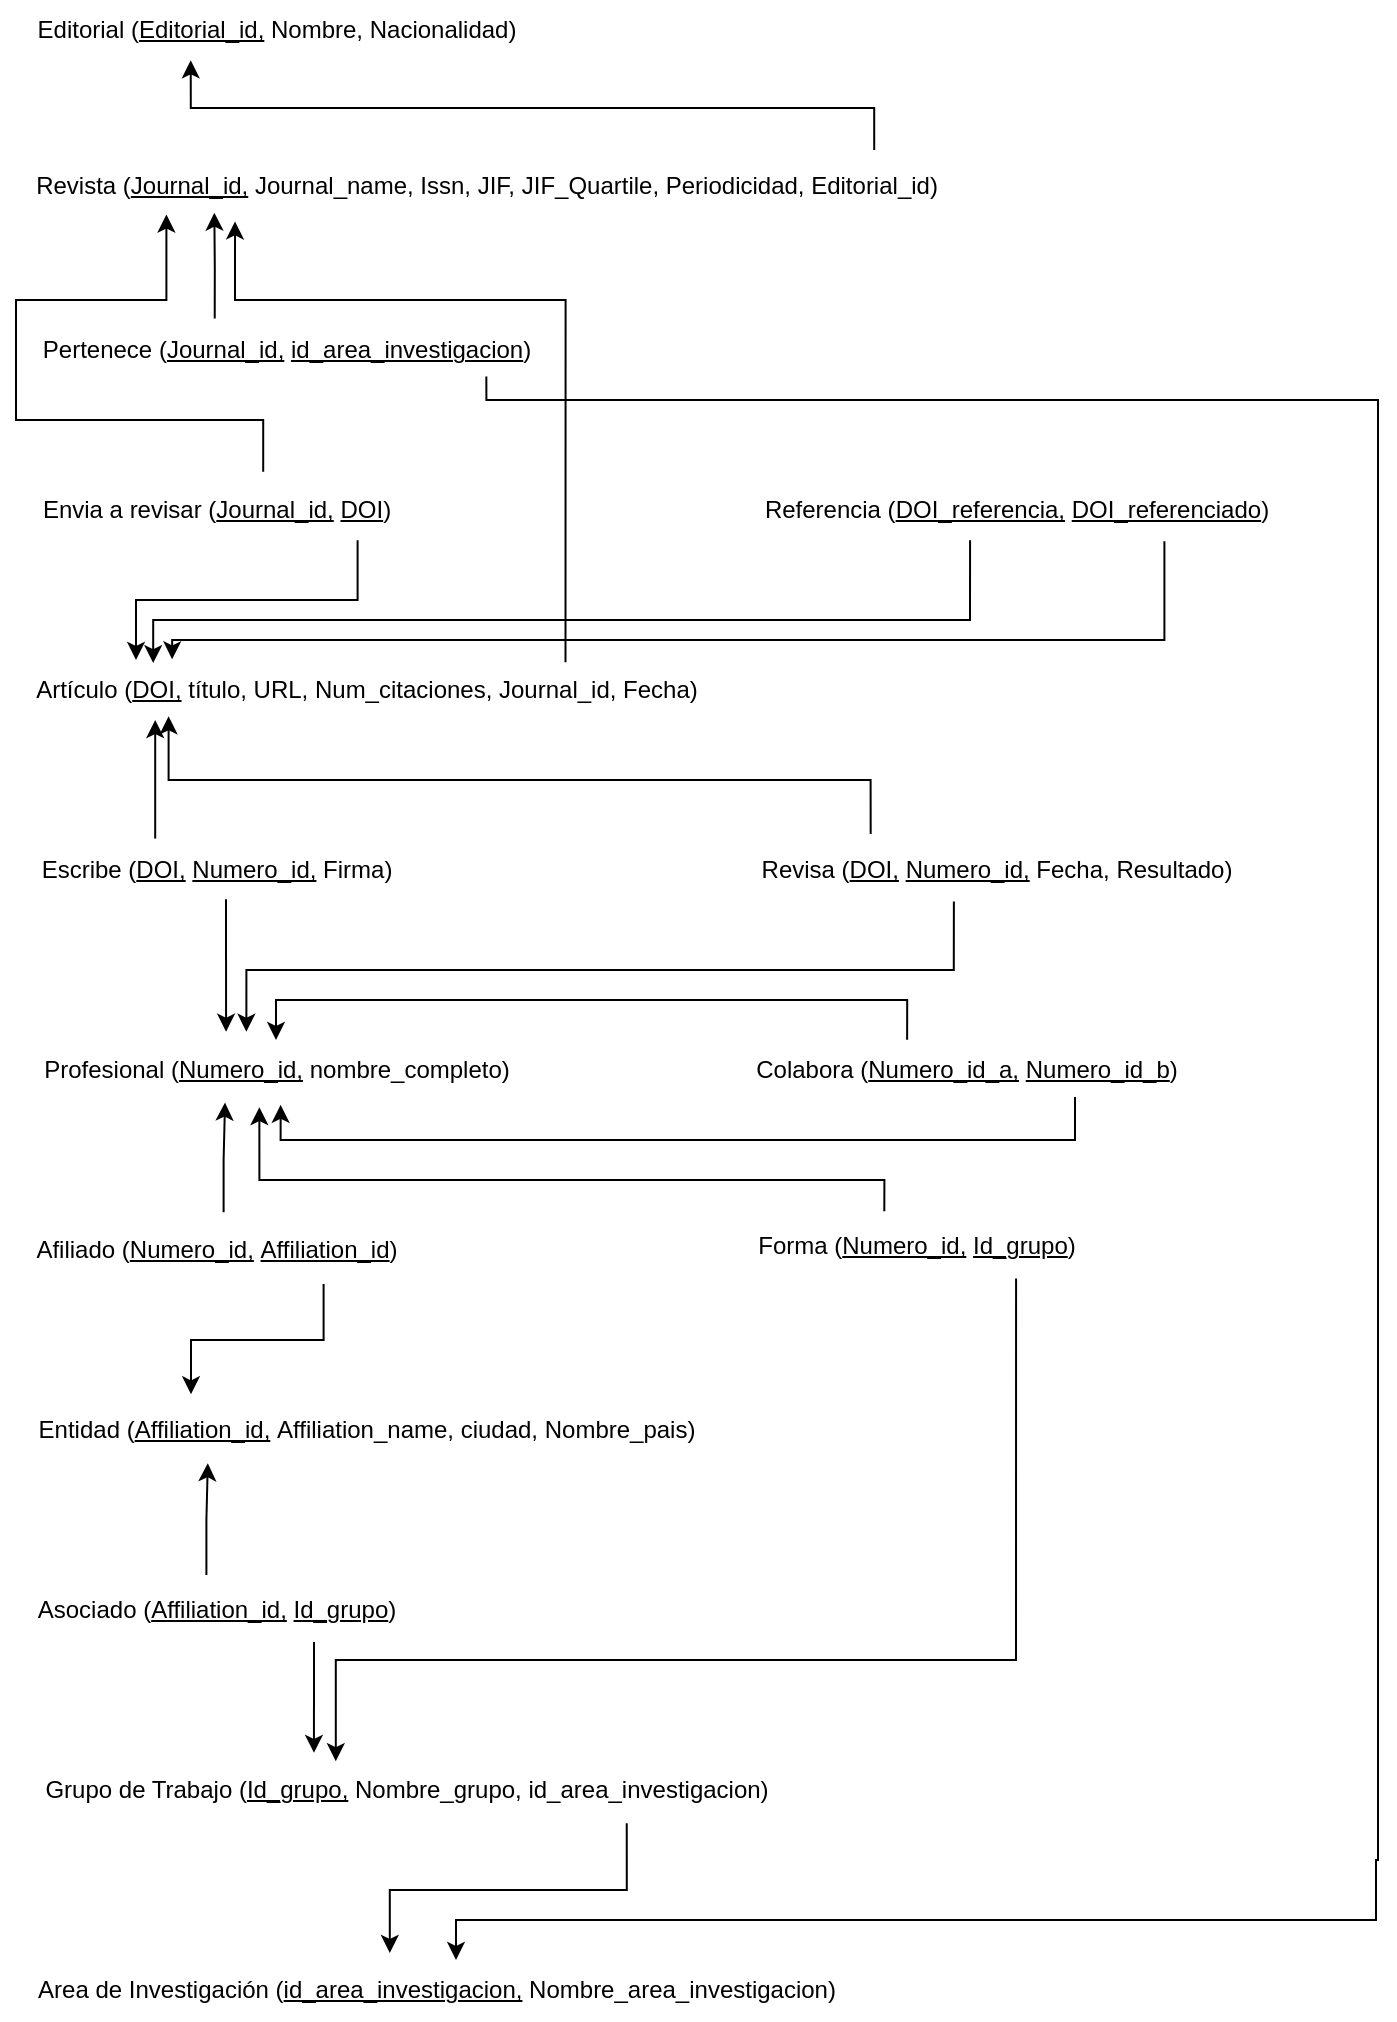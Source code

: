 <mxfile version="22.1.8" type="device">
  <diagram name="Página-1" id="iteDrpJPPBAWzRYBnpE8">
    <mxGraphModel dx="2049" dy="1071" grid="1" gridSize="10" guides="1" tooltips="1" connect="1" arrows="1" fold="1" page="1" pageScale="1" pageWidth="827" pageHeight="1169" math="0" shadow="0">
      <root>
        <mxCell id="0" />
        <mxCell id="1" parent="0" />
        <mxCell id="VO9WZwjdtjUolrhG5DEn-1" value="Editorial (&lt;u&gt;Editorial_id,&lt;/u&gt;&amp;nbsp;Nombre, Nacionalidad)" style="text;html=1;align=center;verticalAlign=middle;resizable=0;points=[];autosize=1;strokeColor=none;fillColor=none;" vertex="1" parent="1">
          <mxGeometry x="80" y="50" width="260" height="30" as="geometry" />
        </mxCell>
        <mxCell id="VO9WZwjdtjUolrhG5DEn-2" value="Revista (&lt;u&gt;Journal_id,&lt;/u&gt;&amp;nbsp;Journal_name, Issn, JIF, JIF_Quartile, Periodicidad, Editorial_id)" style="text;html=1;align=center;verticalAlign=middle;resizable=0;points=[];autosize=1;strokeColor=none;fillColor=none;" vertex="1" parent="1">
          <mxGeometry x="80" y="128" width="470" height="30" as="geometry" />
        </mxCell>
        <mxCell id="VO9WZwjdtjUolrhG5DEn-3" value="Pertenece (&lt;u&gt;Journal_id,&lt;/u&gt;&amp;nbsp;&lt;u&gt;id_area_investigacion&lt;/u&gt;)" style="text;html=1;align=center;verticalAlign=middle;resizable=0;points=[];autosize=1;strokeColor=none;fillColor=none;" vertex="1" parent="1">
          <mxGeometry x="80" y="210" width="270" height="30" as="geometry" />
        </mxCell>
        <mxCell id="VO9WZwjdtjUolrhG5DEn-4" value="Envia a revisar (&lt;u&gt;Journal_id,&lt;/u&gt;&amp;nbsp;&lt;u&gt;DOI&lt;/u&gt;)" style="text;html=1;align=center;verticalAlign=middle;resizable=0;points=[];autosize=1;strokeColor=none;fillColor=none;" vertex="1" parent="1">
          <mxGeometry x="80" y="290" width="200" height="30" as="geometry" />
        </mxCell>
        <mxCell id="VO9WZwjdtjUolrhG5DEn-5" value="Referencia (&lt;u&gt;DOI_referencia,&lt;/u&gt;&amp;nbsp;&lt;u&gt;DOI_referenciado&lt;/u&gt;)" style="text;html=1;align=center;verticalAlign=middle;resizable=0;points=[];autosize=1;strokeColor=none;fillColor=none;" vertex="1" parent="1">
          <mxGeometry x="440" y="290" width="280" height="30" as="geometry" />
        </mxCell>
        <mxCell id="VO9WZwjdtjUolrhG5DEn-6" value="Artículo (&lt;u&gt;DOI,&lt;/u&gt;&amp;nbsp;título, URL, Num_citaciones, Journal_id, Fecha)" style="text;html=1;align=center;verticalAlign=middle;resizable=0;points=[];autosize=1;strokeColor=none;fillColor=none;" vertex="1" parent="1">
          <mxGeometry x="80" y="380" width="350" height="30" as="geometry" />
        </mxCell>
        <mxCell id="VO9WZwjdtjUolrhG5DEn-7" value="Escribe (&lt;u&gt;DOI,&lt;/u&gt;&amp;nbsp;&lt;u&gt;Numero_id,&lt;/u&gt;&amp;nbsp;Firma)" style="text;html=1;align=center;verticalAlign=middle;resizable=0;points=[];autosize=1;strokeColor=none;fillColor=none;" vertex="1" parent="1">
          <mxGeometry x="80" y="470" width="200" height="30" as="geometry" />
        </mxCell>
        <mxCell id="VO9WZwjdtjUolrhG5DEn-8" value="Revisa (&lt;u&gt;DOI,&lt;/u&gt;&amp;nbsp;&lt;u&gt;Numero_id,&lt;/u&gt;&amp;nbsp;Fecha, Resultado)" style="text;html=1;align=center;verticalAlign=middle;resizable=0;points=[];autosize=1;strokeColor=none;fillColor=none;" vertex="1" parent="1">
          <mxGeometry x="440" y="470" width="260" height="30" as="geometry" />
        </mxCell>
        <mxCell id="VO9WZwjdtjUolrhG5DEn-9" value="Profesional (&lt;u&gt;Numero_id,&lt;/u&gt;&amp;nbsp;nombre_completo)" style="text;html=1;align=center;verticalAlign=middle;resizable=0;points=[];autosize=1;strokeColor=none;fillColor=none;" vertex="1" parent="1">
          <mxGeometry x="80" y="570" width="260" height="30" as="geometry" />
        </mxCell>
        <mxCell id="VO9WZwjdtjUolrhG5DEn-10" value="Colabora (&lt;u&gt;Numero_id_a,&lt;/u&gt;&amp;nbsp;&lt;u&gt;Numero_id_b&lt;/u&gt;)" style="text;html=1;align=center;verticalAlign=middle;resizable=0;points=[];autosize=1;strokeColor=none;fillColor=none;" vertex="1" parent="1">
          <mxGeometry x="440" y="570" width="230" height="30" as="geometry" />
        </mxCell>
        <mxCell id="VO9WZwjdtjUolrhG5DEn-11" value="Afiliado (&lt;u&gt;Numero_id,&lt;/u&gt;&amp;nbsp;&lt;u&gt;Affiliation_id&lt;/u&gt;)" style="text;html=1;align=center;verticalAlign=middle;resizable=0;points=[];autosize=1;strokeColor=none;fillColor=none;" vertex="1" parent="1">
          <mxGeometry x="80" y="660" width="200" height="30" as="geometry" />
        </mxCell>
        <mxCell id="VO9WZwjdtjUolrhG5DEn-12" value="Forma (&lt;u&gt;Numero_id,&lt;/u&gt;&amp;nbsp;&lt;u&gt;Id_grupo&lt;/u&gt;)" style="text;html=1;align=center;verticalAlign=middle;resizable=0;points=[];autosize=1;strokeColor=none;fillColor=none;" vertex="1" parent="1">
          <mxGeometry x="440" y="658" width="180" height="30" as="geometry" />
        </mxCell>
        <mxCell id="VO9WZwjdtjUolrhG5DEn-13" value="Entidad (&lt;u&gt;Affiliation_id,&lt;/u&gt;&amp;nbsp;Affiliation_name, ciudad, Nombre_pais)" style="text;html=1;align=center;verticalAlign=middle;resizable=0;points=[];autosize=1;strokeColor=none;fillColor=none;" vertex="1" parent="1">
          <mxGeometry x="80" y="750" width="350" height="30" as="geometry" />
        </mxCell>
        <mxCell id="VO9WZwjdtjUolrhG5DEn-14" value="Asociado (&lt;u&gt;Affiliation_id,&lt;/u&gt;&amp;nbsp;&lt;u&gt;Id_grupo&lt;/u&gt;)" style="text;html=1;align=center;verticalAlign=middle;resizable=0;points=[];autosize=1;strokeColor=none;fillColor=none;" vertex="1" parent="1">
          <mxGeometry x="80" y="840" width="200" height="30" as="geometry" />
        </mxCell>
        <mxCell id="VO9WZwjdtjUolrhG5DEn-15" value="Grupo de Trabajo (&lt;u&gt;Id_grupo,&lt;/u&gt;&amp;nbsp;Nombre_grupo, id_area_investigacion)" style="text;html=1;align=center;verticalAlign=middle;resizable=0;points=[];autosize=1;strokeColor=none;fillColor=none;" vertex="1" parent="1">
          <mxGeometry x="80" y="930" width="390" height="30" as="geometry" />
        </mxCell>
        <mxCell id="VO9WZwjdtjUolrhG5DEn-16" value="Area de Investigación (&lt;u&gt;id_area_investigacion,&lt;/u&gt;&amp;nbsp;Nombre_area_investigacion)" style="text;html=1;align=center;verticalAlign=middle;resizable=0;points=[];autosize=1;strokeColor=none;fillColor=none;" vertex="1" parent="1">
          <mxGeometry x="80" y="1030" width="420" height="30" as="geometry" />
        </mxCell>
        <mxCell id="VO9WZwjdtjUolrhG5DEn-17" value="" style="endArrow=classic;html=1;rounded=0;edgeStyle=orthogonalEdgeStyle;exitX=0.913;exitY=-0.1;exitDx=0;exitDy=0;exitPerimeter=0;entryX=0.336;entryY=1.005;entryDx=0;entryDy=0;entryPerimeter=0;" edge="1" parent="1" source="VO9WZwjdtjUolrhG5DEn-2" target="VO9WZwjdtjUolrhG5DEn-1">
          <mxGeometry width="50" height="50" relative="1" as="geometry">
            <mxPoint x="230" y="200" as="sourcePoint" />
            <mxPoint x="280" y="150" as="targetPoint" />
          </mxGeometry>
        </mxCell>
        <mxCell id="VO9WZwjdtjUolrhG5DEn-18" value="" style="endArrow=classic;html=1;rounded=0;edgeStyle=orthogonalEdgeStyle;exitX=0.368;exitY=-0.027;exitDx=0;exitDy=0;exitPerimeter=0;entryX=0.211;entryY=0.944;entryDx=0;entryDy=0;entryPerimeter=0;" edge="1" parent="1" source="VO9WZwjdtjUolrhG5DEn-3" target="VO9WZwjdtjUolrhG5DEn-2">
          <mxGeometry width="50" height="50" relative="1" as="geometry">
            <mxPoint x="260" y="190" as="sourcePoint" />
            <mxPoint x="310" y="140" as="targetPoint" />
          </mxGeometry>
        </mxCell>
        <mxCell id="VO9WZwjdtjUolrhG5DEn-19" value="" style="endArrow=classic;html=1;rounded=0;edgeStyle=orthogonalEdgeStyle;exitX=0.618;exitY=-0.138;exitDx=0;exitDy=0;exitPerimeter=0;entryX=0.16;entryY=0.976;entryDx=0;entryDy=0;entryPerimeter=0;" edge="1" parent="1" source="VO9WZwjdtjUolrhG5DEn-4" target="VO9WZwjdtjUolrhG5DEn-2">
          <mxGeometry width="50" height="50" relative="1" as="geometry">
            <mxPoint x="260" y="240" as="sourcePoint" />
            <mxPoint x="70" y="200" as="targetPoint" />
            <Array as="points">
              <mxPoint x="204" y="260" />
              <mxPoint x="80" y="260" />
              <mxPoint x="80" y="200" />
              <mxPoint x="155" y="200" />
            </Array>
          </mxGeometry>
        </mxCell>
        <mxCell id="VO9WZwjdtjUolrhG5DEn-20" value="" style="endArrow=classic;html=1;rounded=0;edgeStyle=orthogonalEdgeStyle;exitX=0.854;exitY=1.005;exitDx=0;exitDy=0;exitPerimeter=0;" edge="1" parent="1" source="VO9WZwjdtjUolrhG5DEn-4">
          <mxGeometry width="50" height="50" relative="1" as="geometry">
            <mxPoint x="290" y="290" as="sourcePoint" />
            <mxPoint x="140" y="380" as="targetPoint" />
            <Array as="points">
              <mxPoint x="251" y="350" />
              <mxPoint x="140" y="350" />
              <mxPoint x="140" y="378" />
            </Array>
          </mxGeometry>
        </mxCell>
        <mxCell id="VO9WZwjdtjUolrhG5DEn-21" value="" style="endArrow=classic;html=1;rounded=0;edgeStyle=orthogonalEdgeStyle;exitX=0.871;exitY=0.941;exitDx=0;exitDy=0;exitPerimeter=0;" edge="1" parent="1" source="VO9WZwjdtjUolrhG5DEn-3">
          <mxGeometry width="50" height="50" relative="1" as="geometry">
            <mxPoint x="290" y="290" as="sourcePoint" />
            <mxPoint x="300" y="1030" as="targetPoint" />
            <Array as="points">
              <mxPoint x="315" y="250" />
              <mxPoint x="761" y="250" />
              <mxPoint x="761" y="980" />
              <mxPoint x="760" y="980" />
              <mxPoint x="760" y="1010" />
              <mxPoint x="300" y="1010" />
              <mxPoint x="300" y="1028" />
            </Array>
          </mxGeometry>
        </mxCell>
        <mxCell id="VO9WZwjdtjUolrhG5DEn-22" value="" style="endArrow=classic;html=1;rounded=0;edgeStyle=orthogonalEdgeStyle;exitX=0.418;exitY=1.005;exitDx=0;exitDy=0;exitPerimeter=0;entryX=0.196;entryY=0.052;entryDx=0;entryDy=0;entryPerimeter=0;" edge="1" parent="1" source="VO9WZwjdtjUolrhG5DEn-5" target="VO9WZwjdtjUolrhG5DEn-6">
          <mxGeometry width="50" height="50" relative="1" as="geometry">
            <mxPoint x="370" y="380" as="sourcePoint" />
            <mxPoint x="420" y="330" as="targetPoint" />
            <Array as="points">
              <mxPoint x="557" y="360" />
              <mxPoint x="149" y="360" />
            </Array>
          </mxGeometry>
        </mxCell>
        <mxCell id="VO9WZwjdtjUolrhG5DEn-23" value="" style="endArrow=classic;html=1;rounded=0;edgeStyle=orthogonalEdgeStyle;exitX=0.765;exitY=1.021;exitDx=0;exitDy=0;exitPerimeter=0;entryX=0.223;entryY=-0.011;entryDx=0;entryDy=0;entryPerimeter=0;" edge="1" parent="1" source="VO9WZwjdtjUolrhG5DEn-5" target="VO9WZwjdtjUolrhG5DEn-6">
          <mxGeometry width="50" height="50" relative="1" as="geometry">
            <mxPoint x="370" y="380" as="sourcePoint" />
            <mxPoint x="420" y="330" as="targetPoint" />
            <Array as="points">
              <mxPoint x="654" y="370" />
              <mxPoint x="158" y="370" />
            </Array>
          </mxGeometry>
        </mxCell>
        <mxCell id="VO9WZwjdtjUolrhG5DEn-24" value="" style="endArrow=classic;html=1;rounded=0;edgeStyle=orthogonalEdgeStyle;exitX=0.785;exitY=0.037;exitDx=0;exitDy=0;exitPerimeter=0;entryX=0.233;entryY=1.09;entryDx=0;entryDy=0;entryPerimeter=0;" edge="1" parent="1" source="VO9WZwjdtjUolrhG5DEn-6" target="VO9WZwjdtjUolrhG5DEn-2">
          <mxGeometry width="50" height="50" relative="1" as="geometry">
            <mxPoint x="370" y="380" as="sourcePoint" />
            <mxPoint x="420" y="330" as="targetPoint" />
            <Array as="points">
              <mxPoint x="355" y="200" />
              <mxPoint x="190" y="200" />
            </Array>
          </mxGeometry>
        </mxCell>
        <mxCell id="VO9WZwjdtjUolrhG5DEn-25" value="" style="endArrow=classic;html=1;rounded=0;edgeStyle=orthogonalEdgeStyle;exitX=0.348;exitY=-0.024;exitDx=0;exitDy=0;exitPerimeter=0;" edge="1" parent="1" source="VO9WZwjdtjUolrhG5DEn-7" target="VO9WZwjdtjUolrhG5DEn-6">
          <mxGeometry width="50" height="50" relative="1" as="geometry">
            <mxPoint x="380" y="400" as="sourcePoint" />
            <mxPoint x="430" y="350" as="targetPoint" />
            <Array as="points">
              <mxPoint x="150" y="440" />
              <mxPoint x="150" y="440" />
            </Array>
          </mxGeometry>
        </mxCell>
        <mxCell id="VO9WZwjdtjUolrhG5DEn-26" value="" style="endArrow=classic;html=1;rounded=0;edgeStyle=orthogonalEdgeStyle;exitX=0.525;exitY=0.986;exitDx=0;exitDy=0;exitPerimeter=0;entryX=0.404;entryY=-0.138;entryDx=0;entryDy=0;entryPerimeter=0;" edge="1" parent="1" source="VO9WZwjdtjUolrhG5DEn-7" target="VO9WZwjdtjUolrhG5DEn-9">
          <mxGeometry width="50" height="50" relative="1" as="geometry">
            <mxPoint x="330" y="480" as="sourcePoint" />
            <mxPoint x="380" y="430" as="targetPoint" />
          </mxGeometry>
        </mxCell>
        <mxCell id="VO9WZwjdtjUolrhG5DEn-27" value="" style="endArrow=classic;html=1;rounded=0;edgeStyle=orthogonalEdgeStyle;exitX=0.259;exitY=-0.1;exitDx=0;exitDy=0;exitPerimeter=0;entryX=0.218;entryY=0.938;entryDx=0;entryDy=0;entryPerimeter=0;" edge="1" parent="1" source="VO9WZwjdtjUolrhG5DEn-8" target="VO9WZwjdtjUolrhG5DEn-6">
          <mxGeometry width="50" height="50" relative="1" as="geometry">
            <mxPoint x="330" y="480" as="sourcePoint" />
            <mxPoint x="380" y="430" as="targetPoint" />
            <Array as="points">
              <mxPoint x="507" y="440" />
              <mxPoint x="156" y="440" />
            </Array>
          </mxGeometry>
        </mxCell>
        <mxCell id="VO9WZwjdtjUolrhG5DEn-28" value="" style="endArrow=classic;html=1;rounded=0;edgeStyle=orthogonalEdgeStyle;exitX=0.419;exitY=1.024;exitDx=0;exitDy=0;exitPerimeter=0;entryX=0.443;entryY=-0.138;entryDx=0;entryDy=0;entryPerimeter=0;" edge="1" parent="1" source="VO9WZwjdtjUolrhG5DEn-8" target="VO9WZwjdtjUolrhG5DEn-9">
          <mxGeometry width="50" height="50" relative="1" as="geometry">
            <mxPoint x="330" y="480" as="sourcePoint" />
            <mxPoint x="380" y="430" as="targetPoint" />
          </mxGeometry>
        </mxCell>
        <mxCell id="VO9WZwjdtjUolrhG5DEn-29" value="" style="endArrow=classic;html=1;rounded=0;edgeStyle=orthogonalEdgeStyle;exitX=0.372;exitY=-0.005;exitDx=0;exitDy=0;exitPerimeter=0;" edge="1" parent="1" source="VO9WZwjdtjUolrhG5DEn-10">
          <mxGeometry width="50" height="50" relative="1" as="geometry">
            <mxPoint x="330" y="540" as="sourcePoint" />
            <mxPoint x="210" y="570" as="targetPoint" />
            <Array as="points">
              <mxPoint x="526" y="550" />
              <mxPoint x="210" y="550" />
              <mxPoint x="210" y="570" />
            </Array>
          </mxGeometry>
        </mxCell>
        <mxCell id="VO9WZwjdtjUolrhG5DEn-30" value="" style="endArrow=classic;html=1;rounded=0;edgeStyle=orthogonalEdgeStyle;exitX=0.737;exitY=0.948;exitDx=0;exitDy=0;exitPerimeter=0;entryX=0.509;entryY=1.081;entryDx=0;entryDy=0;entryPerimeter=0;" edge="1" parent="1" source="VO9WZwjdtjUolrhG5DEn-10" target="VO9WZwjdtjUolrhG5DEn-9">
          <mxGeometry width="50" height="50" relative="1" as="geometry">
            <mxPoint x="330" y="540" as="sourcePoint" />
            <mxPoint x="380" y="490" as="targetPoint" />
            <Array as="points">
              <mxPoint x="610" y="620" />
              <mxPoint x="212" y="620" />
            </Array>
          </mxGeometry>
        </mxCell>
        <mxCell id="VO9WZwjdtjUolrhG5DEn-31" value="" style="endArrow=classic;html=1;rounded=0;edgeStyle=orthogonalEdgeStyle;exitX=0.412;exitY=-0.081;exitDx=0;exitDy=0;exitPerimeter=0;entryX=0.468;entryY=1.119;entryDx=0;entryDy=0;entryPerimeter=0;" edge="1" parent="1" source="VO9WZwjdtjUolrhG5DEn-12" target="VO9WZwjdtjUolrhG5DEn-9">
          <mxGeometry width="50" height="50" relative="1" as="geometry">
            <mxPoint x="380" y="600" as="sourcePoint" />
            <mxPoint x="430" y="550" as="targetPoint" />
            <Array as="points">
              <mxPoint x="514" y="640" />
              <mxPoint x="202" y="640" />
            </Array>
          </mxGeometry>
        </mxCell>
        <mxCell id="VO9WZwjdtjUolrhG5DEn-33" value="" style="endArrow=classic;html=1;rounded=0;edgeStyle=orthogonalEdgeStyle;exitX=0.519;exitY=-0.129;exitDx=0;exitDy=0;exitPerimeter=0;entryX=0.402;entryY=1.043;entryDx=0;entryDy=0;entryPerimeter=0;" edge="1" parent="1" source="VO9WZwjdtjUolrhG5DEn-11" target="VO9WZwjdtjUolrhG5DEn-9">
          <mxGeometry width="50" height="50" relative="1" as="geometry">
            <mxPoint x="380" y="600" as="sourcePoint" />
            <mxPoint x="430" y="550" as="targetPoint" />
          </mxGeometry>
        </mxCell>
        <mxCell id="VO9WZwjdtjUolrhG5DEn-34" value="" style="endArrow=classic;html=1;rounded=0;edgeStyle=orthogonalEdgeStyle;exitX=0.769;exitY=1.066;exitDx=0;exitDy=0;exitPerimeter=0;entryX=0.25;entryY=-0.095;entryDx=0;entryDy=0;entryPerimeter=0;" edge="1" parent="1" source="VO9WZwjdtjUolrhG5DEn-11" target="VO9WZwjdtjUolrhG5DEn-13">
          <mxGeometry width="50" height="50" relative="1" as="geometry">
            <mxPoint x="440" y="740" as="sourcePoint" />
            <mxPoint x="490" y="690" as="targetPoint" />
          </mxGeometry>
        </mxCell>
        <mxCell id="VO9WZwjdtjUolrhG5DEn-35" value="" style="endArrow=classic;html=1;rounded=0;edgeStyle=orthogonalEdgeStyle;exitX=0.778;exitY=1.04;exitDx=0;exitDy=0;exitPerimeter=0;entryX=0.41;entryY=0.02;entryDx=0;entryDy=0;entryPerimeter=0;" edge="1" parent="1" source="VO9WZwjdtjUolrhG5DEn-12" target="VO9WZwjdtjUolrhG5DEn-15">
          <mxGeometry width="50" height="50" relative="1" as="geometry">
            <mxPoint x="440" y="740" as="sourcePoint" />
            <mxPoint x="490" y="690" as="targetPoint" />
            <Array as="points">
              <mxPoint x="580" y="880" />
              <mxPoint x="240" y="880" />
            </Array>
          </mxGeometry>
        </mxCell>
        <mxCell id="VO9WZwjdtjUolrhG5DEn-36" value="" style="endArrow=classic;html=1;rounded=0;edgeStyle=orthogonalEdgeStyle;exitX=0.476;exitY=-0.084;exitDx=0;exitDy=0;exitPerimeter=0;entryX=0.274;entryY=1.054;entryDx=0;entryDy=0;entryPerimeter=0;" edge="1" parent="1" source="VO9WZwjdtjUolrhG5DEn-14" target="VO9WZwjdtjUolrhG5DEn-13">
          <mxGeometry width="50" height="50" relative="1" as="geometry">
            <mxPoint x="440" y="740" as="sourcePoint" />
            <mxPoint x="490" y="690" as="targetPoint" />
          </mxGeometry>
        </mxCell>
        <mxCell id="VO9WZwjdtjUolrhG5DEn-37" value="" style="endArrow=classic;html=1;rounded=0;edgeStyle=orthogonalEdgeStyle;exitX=0.745;exitY=1.033;exitDx=0;exitDy=0;exitPerimeter=0;entryX=0.382;entryY=-0.119;entryDx=0;entryDy=0;entryPerimeter=0;" edge="1" parent="1" source="VO9WZwjdtjUolrhG5DEn-14" target="VO9WZwjdtjUolrhG5DEn-15">
          <mxGeometry width="50" height="50" relative="1" as="geometry">
            <mxPoint x="490" y="720" as="sourcePoint" />
            <mxPoint x="540" y="670" as="targetPoint" />
          </mxGeometry>
        </mxCell>
        <mxCell id="VO9WZwjdtjUolrhG5DEn-38" value="" style="endArrow=classic;html=1;rounded=0;edgeStyle=orthogonalEdgeStyle;exitX=0.783;exitY=1.054;exitDx=0;exitDy=0;exitPerimeter=0;entryX=0.445;entryY=-0.118;entryDx=0;entryDy=0;entryPerimeter=0;" edge="1" parent="1" source="VO9WZwjdtjUolrhG5DEn-15" target="VO9WZwjdtjUolrhG5DEn-16">
          <mxGeometry width="50" height="50" relative="1" as="geometry">
            <mxPoint x="380" y="930" as="sourcePoint" />
            <mxPoint x="430" y="880" as="targetPoint" />
          </mxGeometry>
        </mxCell>
      </root>
    </mxGraphModel>
  </diagram>
</mxfile>
